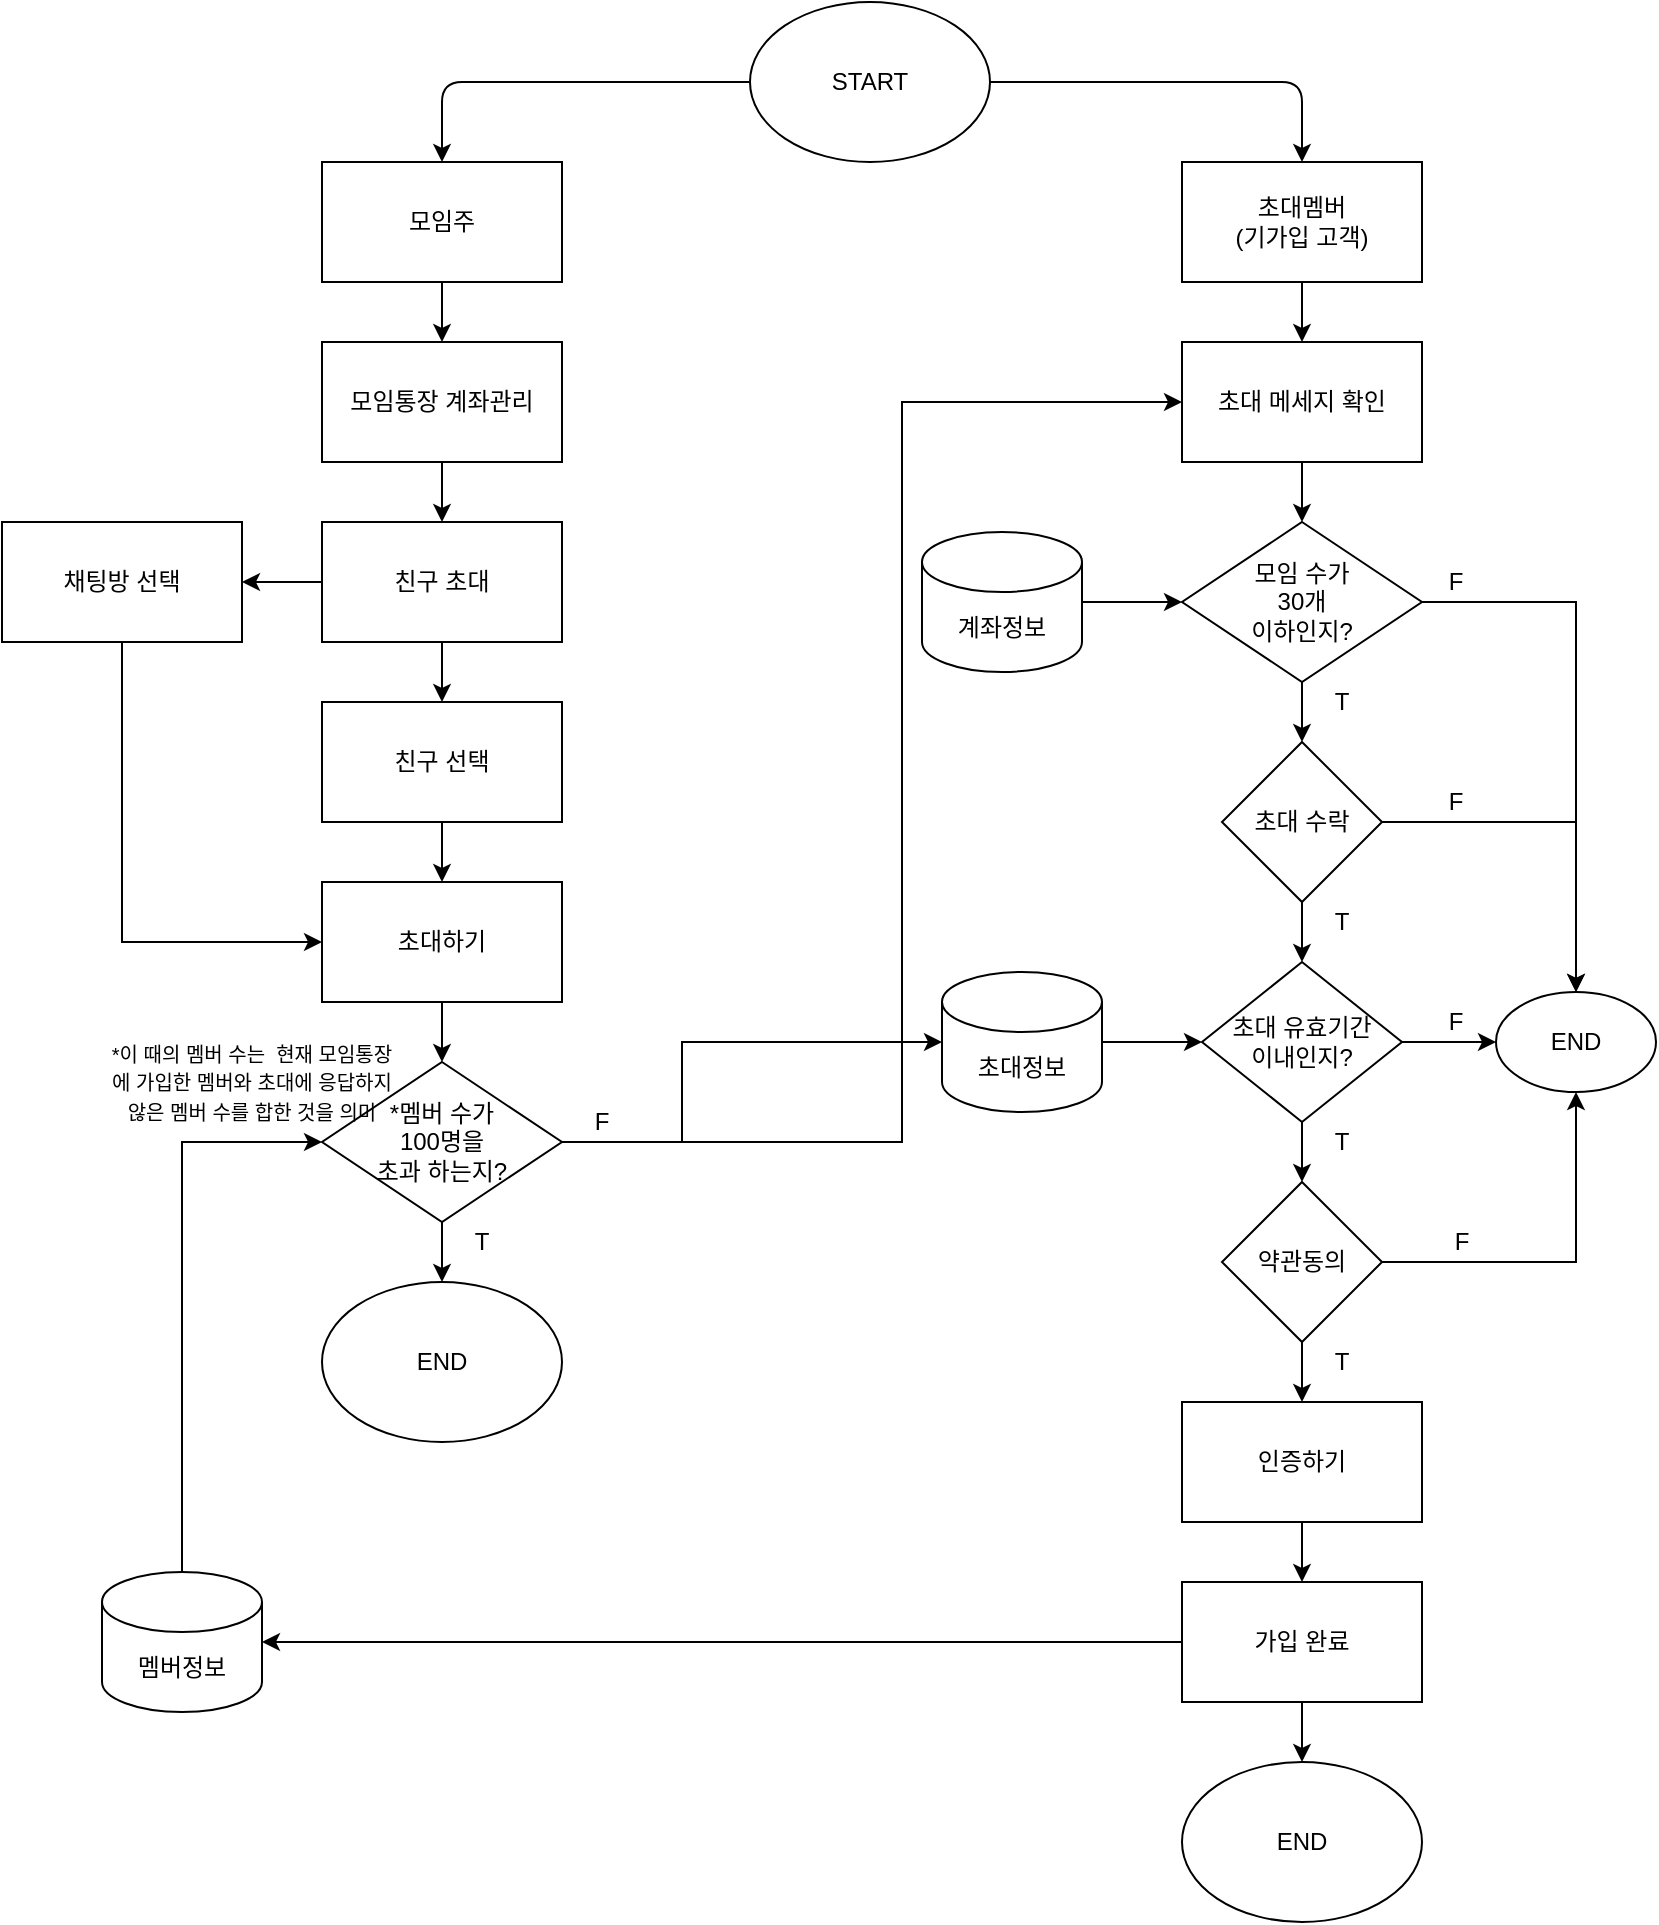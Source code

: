 <mxfile version="14.2.9" type="github">
  <diagram id="C5RBs43oDa-KdzZeNtuy" name="Page-1">
    <mxGraphModel dx="946" dy="645" grid="1" gridSize="10" guides="1" tooltips="1" connect="1" arrows="1" fold="1" page="1" pageScale="1" pageWidth="827" pageHeight="1169" math="0" shadow="0">
      <root>
        <mxCell id="WIyWlLk6GJQsqaUBKTNV-0" />
        <mxCell id="WIyWlLk6GJQsqaUBKTNV-1" parent="WIyWlLk6GJQsqaUBKTNV-0" />
        <mxCell id="hDotApyRSMBB-NTmGald-0" value="START" style="ellipse;whiteSpace=wrap;html=1;" vertex="1" parent="WIyWlLk6GJQsqaUBKTNV-1">
          <mxGeometry x="374" y="30" width="120" height="80" as="geometry" />
        </mxCell>
        <mxCell id="hDotApyRSMBB-NTmGald-7" value="" style="edgeStyle=orthogonalEdgeStyle;rounded=0;orthogonalLoop=1;jettySize=auto;html=1;" edge="1" parent="WIyWlLk6GJQsqaUBKTNV-1" source="hDotApyRSMBB-NTmGald-1" target="hDotApyRSMBB-NTmGald-5">
          <mxGeometry relative="1" as="geometry" />
        </mxCell>
        <mxCell id="hDotApyRSMBB-NTmGald-1" value="모임주" style="rounded=0;whiteSpace=wrap;html=1;" vertex="1" parent="WIyWlLk6GJQsqaUBKTNV-1">
          <mxGeometry x="160" y="110" width="120" height="60" as="geometry" />
        </mxCell>
        <mxCell id="hDotApyRSMBB-NTmGald-20" value="" style="edgeStyle=orthogonalEdgeStyle;rounded=0;orthogonalLoop=1;jettySize=auto;html=1;" edge="1" parent="WIyWlLk6GJQsqaUBKTNV-1" source="hDotApyRSMBB-NTmGald-2">
          <mxGeometry relative="1" as="geometry">
            <mxPoint x="650" y="200" as="targetPoint" />
          </mxGeometry>
        </mxCell>
        <mxCell id="hDotApyRSMBB-NTmGald-2" value="초대멤버&lt;br&gt;(기가입 고객)" style="rounded=0;whiteSpace=wrap;html=1;" vertex="1" parent="WIyWlLk6GJQsqaUBKTNV-1">
          <mxGeometry x="590" y="110" width="120" height="60" as="geometry" />
        </mxCell>
        <mxCell id="hDotApyRSMBB-NTmGald-3" value="" style="endArrow=classic;html=1;exitX=0;exitY=0.5;exitDx=0;exitDy=0;entryX=0.5;entryY=0;entryDx=0;entryDy=0;" edge="1" parent="WIyWlLk6GJQsqaUBKTNV-1" source="hDotApyRSMBB-NTmGald-0" target="hDotApyRSMBB-NTmGald-1">
          <mxGeometry width="50" height="50" relative="1" as="geometry">
            <mxPoint x="400" y="340" as="sourcePoint" />
            <mxPoint x="450" y="290" as="targetPoint" />
            <Array as="points">
              <mxPoint x="220" y="70" />
            </Array>
          </mxGeometry>
        </mxCell>
        <mxCell id="hDotApyRSMBB-NTmGald-4" value="" style="endArrow=classic;html=1;exitX=1;exitY=0.5;exitDx=0;exitDy=0;entryX=0.5;entryY=0;entryDx=0;entryDy=0;" edge="1" parent="WIyWlLk6GJQsqaUBKTNV-1" source="hDotApyRSMBB-NTmGald-0" target="hDotApyRSMBB-NTmGald-2">
          <mxGeometry width="50" height="50" relative="1" as="geometry">
            <mxPoint x="400" y="340" as="sourcePoint" />
            <mxPoint x="450" y="290" as="targetPoint" />
            <Array as="points">
              <mxPoint x="650" y="70" />
            </Array>
          </mxGeometry>
        </mxCell>
        <mxCell id="hDotApyRSMBB-NTmGald-10" value="" style="edgeStyle=orthogonalEdgeStyle;rounded=0;orthogonalLoop=1;jettySize=auto;html=1;" edge="1" parent="WIyWlLk6GJQsqaUBKTNV-1" source="hDotApyRSMBB-NTmGald-5" target="hDotApyRSMBB-NTmGald-8">
          <mxGeometry relative="1" as="geometry" />
        </mxCell>
        <mxCell id="hDotApyRSMBB-NTmGald-5" value="모임통장 계좌관리" style="rounded=0;whiteSpace=wrap;html=1;" vertex="1" parent="WIyWlLk6GJQsqaUBKTNV-1">
          <mxGeometry x="160" y="200" width="120" height="60" as="geometry" />
        </mxCell>
        <mxCell id="hDotApyRSMBB-NTmGald-12" value="" style="edgeStyle=orthogonalEdgeStyle;rounded=0;orthogonalLoop=1;jettySize=auto;html=1;" edge="1" parent="WIyWlLk6GJQsqaUBKTNV-1" source="hDotApyRSMBB-NTmGald-8" target="hDotApyRSMBB-NTmGald-11">
          <mxGeometry relative="1" as="geometry" />
        </mxCell>
        <mxCell id="hDotApyRSMBB-NTmGald-14" value="" style="edgeStyle=orthogonalEdgeStyle;rounded=0;orthogonalLoop=1;jettySize=auto;html=1;" edge="1" parent="WIyWlLk6GJQsqaUBKTNV-1" source="hDotApyRSMBB-NTmGald-8" target="hDotApyRSMBB-NTmGald-13">
          <mxGeometry relative="1" as="geometry" />
        </mxCell>
        <mxCell id="hDotApyRSMBB-NTmGald-8" value="친구 초대" style="rounded=0;whiteSpace=wrap;html=1;" vertex="1" parent="WIyWlLk6GJQsqaUBKTNV-1">
          <mxGeometry x="160" y="290" width="120" height="60" as="geometry" />
        </mxCell>
        <mxCell id="hDotApyRSMBB-NTmGald-16" value="" style="edgeStyle=orthogonalEdgeStyle;rounded=0;orthogonalLoop=1;jettySize=auto;html=1;" edge="1" parent="WIyWlLk6GJQsqaUBKTNV-1" source="hDotApyRSMBB-NTmGald-11" target="hDotApyRSMBB-NTmGald-15">
          <mxGeometry relative="1" as="geometry" />
        </mxCell>
        <mxCell id="hDotApyRSMBB-NTmGald-11" value="친구 선택" style="whiteSpace=wrap;html=1;rounded=0;" vertex="1" parent="WIyWlLk6GJQsqaUBKTNV-1">
          <mxGeometry x="160" y="380" width="120" height="60" as="geometry" />
        </mxCell>
        <mxCell id="hDotApyRSMBB-NTmGald-13" value="채팅방 선택" style="whiteSpace=wrap;html=1;rounded=0;" vertex="1" parent="WIyWlLk6GJQsqaUBKTNV-1">
          <mxGeometry y="290" width="120" height="60" as="geometry" />
        </mxCell>
        <mxCell id="hDotApyRSMBB-NTmGald-19" value="" style="edgeStyle=orthogonalEdgeStyle;rounded=0;orthogonalLoop=1;jettySize=auto;html=1;entryX=0;entryY=0.5;entryDx=0;entryDy=0;exitX=1;exitY=0.5;exitDx=0;exitDy=0;" edge="1" parent="WIyWlLk6GJQsqaUBKTNV-1" source="hDotApyRSMBB-NTmGald-46" target="hDotApyRSMBB-NTmGald-42">
          <mxGeometry relative="1" as="geometry">
            <mxPoint x="590" y="240" as="targetPoint" />
            <Array as="points">
              <mxPoint x="450" y="600" />
              <mxPoint x="450" y="230" />
            </Array>
          </mxGeometry>
        </mxCell>
        <mxCell id="hDotApyRSMBB-NTmGald-47" value="" style="edgeStyle=orthogonalEdgeStyle;rounded=0;orthogonalLoop=1;jettySize=auto;html=1;" edge="1" parent="WIyWlLk6GJQsqaUBKTNV-1" source="hDotApyRSMBB-NTmGald-15" target="hDotApyRSMBB-NTmGald-46">
          <mxGeometry relative="1" as="geometry" />
        </mxCell>
        <mxCell id="hDotApyRSMBB-NTmGald-15" value="초대하기" style="whiteSpace=wrap;html=1;rounded=0;" vertex="1" parent="WIyWlLk6GJQsqaUBKTNV-1">
          <mxGeometry x="160" y="470" width="120" height="60" as="geometry" />
        </mxCell>
        <mxCell id="hDotApyRSMBB-NTmGald-17" value="" style="endArrow=classic;html=1;exitX=0.5;exitY=1;exitDx=0;exitDy=0;entryX=0;entryY=0.5;entryDx=0;entryDy=0;rounded=0;" edge="1" parent="WIyWlLk6GJQsqaUBKTNV-1" source="hDotApyRSMBB-NTmGald-13" target="hDotApyRSMBB-NTmGald-15">
          <mxGeometry width="50" height="50" relative="1" as="geometry">
            <mxPoint x="420" y="420" as="sourcePoint" />
            <mxPoint x="470" y="370" as="targetPoint" />
            <Array as="points">
              <mxPoint x="60" y="500" />
            </Array>
          </mxGeometry>
        </mxCell>
        <mxCell id="hDotApyRSMBB-NTmGald-25" value="" style="edgeStyle=orthogonalEdgeStyle;rounded=0;orthogonalLoop=1;jettySize=auto;html=1;" edge="1" parent="WIyWlLk6GJQsqaUBKTNV-1" source="hDotApyRSMBB-NTmGald-23" target="hDotApyRSMBB-NTmGald-24">
          <mxGeometry relative="1" as="geometry" />
        </mxCell>
        <mxCell id="hDotApyRSMBB-NTmGald-27" value="" style="edgeStyle=orthogonalEdgeStyle;rounded=0;orthogonalLoop=1;jettySize=auto;html=1;entryX=0.5;entryY=0;entryDx=0;entryDy=0;" edge="1" parent="WIyWlLk6GJQsqaUBKTNV-1" source="hDotApyRSMBB-NTmGald-23" target="hDotApyRSMBB-NTmGald-26">
          <mxGeometry relative="1" as="geometry">
            <Array as="points">
              <mxPoint x="787" y="440" />
            </Array>
          </mxGeometry>
        </mxCell>
        <mxCell id="hDotApyRSMBB-NTmGald-23" value="초대 수락" style="rhombus;whiteSpace=wrap;html=1;" vertex="1" parent="WIyWlLk6GJQsqaUBKTNV-1">
          <mxGeometry x="610" y="400" width="80" height="80" as="geometry" />
        </mxCell>
        <mxCell id="hDotApyRSMBB-NTmGald-30" value="" style="edgeStyle=orthogonalEdgeStyle;rounded=0;orthogonalLoop=1;jettySize=auto;html=1;entryX=0;entryY=0.5;entryDx=0;entryDy=0;" edge="1" parent="WIyWlLk6GJQsqaUBKTNV-1" source="hDotApyRSMBB-NTmGald-24" target="hDotApyRSMBB-NTmGald-26">
          <mxGeometry relative="1" as="geometry">
            <Array as="points">
              <mxPoint x="740" y="550" />
              <mxPoint x="740" y="550" />
            </Array>
          </mxGeometry>
        </mxCell>
        <mxCell id="hDotApyRSMBB-NTmGald-33" value="" style="edgeStyle=orthogonalEdgeStyle;rounded=0;orthogonalLoop=1;jettySize=auto;html=1;" edge="1" parent="WIyWlLk6GJQsqaUBKTNV-1" source="hDotApyRSMBB-NTmGald-24">
          <mxGeometry relative="1" as="geometry">
            <mxPoint x="650" y="620" as="targetPoint" />
          </mxGeometry>
        </mxCell>
        <mxCell id="hDotApyRSMBB-NTmGald-24" value="초대&amp;nbsp;유효기간&lt;br&gt;이내인지?" style="rhombus;whiteSpace=wrap;html=1;" vertex="1" parent="WIyWlLk6GJQsqaUBKTNV-1">
          <mxGeometry x="600" y="510" width="100" height="80" as="geometry" />
        </mxCell>
        <mxCell id="hDotApyRSMBB-NTmGald-26" value="END" style="ellipse;whiteSpace=wrap;html=1;" vertex="1" parent="WIyWlLk6GJQsqaUBKTNV-1">
          <mxGeometry x="747" y="525" width="80" height="50" as="geometry" />
        </mxCell>
        <mxCell id="hDotApyRSMBB-NTmGald-28" value="F" style="text;html=1;strokeColor=none;fillColor=none;align=center;verticalAlign=middle;whiteSpace=wrap;rounded=0;" vertex="1" parent="WIyWlLk6GJQsqaUBKTNV-1">
          <mxGeometry x="707" y="420" width="40" height="20" as="geometry" />
        </mxCell>
        <mxCell id="hDotApyRSMBB-NTmGald-29" value="T" style="text;html=1;strokeColor=none;fillColor=none;align=center;verticalAlign=middle;whiteSpace=wrap;rounded=0;" vertex="1" parent="WIyWlLk6GJQsqaUBKTNV-1">
          <mxGeometry x="650" y="480" width="40" height="20" as="geometry" />
        </mxCell>
        <mxCell id="hDotApyRSMBB-NTmGald-31" value="F" style="text;html=1;strokeColor=none;fillColor=none;align=center;verticalAlign=middle;whiteSpace=wrap;rounded=0;" vertex="1" parent="WIyWlLk6GJQsqaUBKTNV-1">
          <mxGeometry x="707" y="530" width="40" height="20" as="geometry" />
        </mxCell>
        <mxCell id="hDotApyRSMBB-NTmGald-39" value="" style="edgeStyle=orthogonalEdgeStyle;rounded=0;orthogonalLoop=1;jettySize=auto;html=1;" edge="1" parent="WIyWlLk6GJQsqaUBKTNV-1" source="hDotApyRSMBB-NTmGald-34" target="hDotApyRSMBB-NTmGald-38">
          <mxGeometry relative="1" as="geometry" />
        </mxCell>
        <mxCell id="hDotApyRSMBB-NTmGald-34" value="약관동의" style="rhombus;whiteSpace=wrap;html=1;" vertex="1" parent="WIyWlLk6GJQsqaUBKTNV-1">
          <mxGeometry x="610" y="620" width="80" height="80" as="geometry" />
        </mxCell>
        <mxCell id="hDotApyRSMBB-NTmGald-36" value="" style="endArrow=classic;html=1;exitX=1;exitY=0.5;exitDx=0;exitDy=0;entryX=0.5;entryY=1;entryDx=0;entryDy=0;rounded=0;" edge="1" parent="WIyWlLk6GJQsqaUBKTNV-1" source="hDotApyRSMBB-NTmGald-34" target="hDotApyRSMBB-NTmGald-26">
          <mxGeometry width="50" height="50" relative="1" as="geometry">
            <mxPoint x="460" y="660" as="sourcePoint" />
            <mxPoint x="510" y="610" as="targetPoint" />
            <Array as="points">
              <mxPoint x="787" y="660" />
            </Array>
          </mxGeometry>
        </mxCell>
        <mxCell id="hDotApyRSMBB-NTmGald-37" value="T" style="text;html=1;strokeColor=none;fillColor=none;align=center;verticalAlign=middle;whiteSpace=wrap;rounded=0;" vertex="1" parent="WIyWlLk6GJQsqaUBKTNV-1">
          <mxGeometry x="650" y="590" width="40" height="20" as="geometry" />
        </mxCell>
        <mxCell id="hDotApyRSMBB-NTmGald-41" value="" style="edgeStyle=orthogonalEdgeStyle;rounded=0;orthogonalLoop=1;jettySize=auto;html=1;" edge="1" parent="WIyWlLk6GJQsqaUBKTNV-1" source="hDotApyRSMBB-NTmGald-38" target="hDotApyRSMBB-NTmGald-40">
          <mxGeometry relative="1" as="geometry" />
        </mxCell>
        <mxCell id="hDotApyRSMBB-NTmGald-38" value="인증하기" style="whiteSpace=wrap;html=1;" vertex="1" parent="WIyWlLk6GJQsqaUBKTNV-1">
          <mxGeometry x="590" y="730" width="120" height="60" as="geometry" />
        </mxCell>
        <mxCell id="hDotApyRSMBB-NTmGald-60" value="" style="edgeStyle=orthogonalEdgeStyle;rounded=0;orthogonalLoop=1;jettySize=auto;html=1;" edge="1" parent="WIyWlLk6GJQsqaUBKTNV-1" source="hDotApyRSMBB-NTmGald-40" target="hDotApyRSMBB-NTmGald-59">
          <mxGeometry relative="1" as="geometry" />
        </mxCell>
        <mxCell id="hDotApyRSMBB-NTmGald-68" value="" style="edgeStyle=orthogonalEdgeStyle;rounded=0;orthogonalLoop=1;jettySize=auto;html=1;entryX=1;entryY=0.5;entryDx=0;entryDy=0;entryPerimeter=0;" edge="1" parent="WIyWlLk6GJQsqaUBKTNV-1" source="hDotApyRSMBB-NTmGald-40" target="hDotApyRSMBB-NTmGald-72">
          <mxGeometry relative="1" as="geometry">
            <mxPoint x="480" y="850" as="targetPoint" />
          </mxGeometry>
        </mxCell>
        <mxCell id="hDotApyRSMBB-NTmGald-40" value="가입 완료" style="whiteSpace=wrap;html=1;" vertex="1" parent="WIyWlLk6GJQsqaUBKTNV-1">
          <mxGeometry x="590" y="820" width="120" height="60" as="geometry" />
        </mxCell>
        <mxCell id="hDotApyRSMBB-NTmGald-53" value="" style="edgeStyle=orthogonalEdgeStyle;rounded=0;orthogonalLoop=1;jettySize=auto;html=1;" edge="1" parent="WIyWlLk6GJQsqaUBKTNV-1" source="hDotApyRSMBB-NTmGald-42" target="hDotApyRSMBB-NTmGald-52">
          <mxGeometry relative="1" as="geometry" />
        </mxCell>
        <mxCell id="hDotApyRSMBB-NTmGald-42" value="초대 메세지 확인" style="rounded=0;whiteSpace=wrap;html=1;" vertex="1" parent="WIyWlLk6GJQsqaUBKTNV-1">
          <mxGeometry x="590" y="200" width="120" height="60" as="geometry" />
        </mxCell>
        <mxCell id="hDotApyRSMBB-NTmGald-44" value="T" style="text;html=1;strokeColor=none;fillColor=none;align=center;verticalAlign=middle;whiteSpace=wrap;rounded=0;" vertex="1" parent="WIyWlLk6GJQsqaUBKTNV-1">
          <mxGeometry x="650" y="700" width="40" height="20" as="geometry" />
        </mxCell>
        <mxCell id="hDotApyRSMBB-NTmGald-45" value="F" style="text;html=1;strokeColor=none;fillColor=none;align=center;verticalAlign=middle;whiteSpace=wrap;rounded=0;" vertex="1" parent="WIyWlLk6GJQsqaUBKTNV-1">
          <mxGeometry x="710" y="640" width="40" height="20" as="geometry" />
        </mxCell>
        <mxCell id="hDotApyRSMBB-NTmGald-49" value="" style="edgeStyle=orthogonalEdgeStyle;rounded=0;orthogonalLoop=1;jettySize=auto;html=1;" edge="1" parent="WIyWlLk6GJQsqaUBKTNV-1" source="hDotApyRSMBB-NTmGald-46" target="hDotApyRSMBB-NTmGald-48">
          <mxGeometry relative="1" as="geometry" />
        </mxCell>
        <mxCell id="hDotApyRSMBB-NTmGald-46" value="*멤버 수가&lt;br&gt;100명을&lt;br&gt;초과 하는지?" style="rhombus;whiteSpace=wrap;html=1;rounded=0;" vertex="1" parent="WIyWlLk6GJQsqaUBKTNV-1">
          <mxGeometry x="160" y="560" width="120" height="80" as="geometry" />
        </mxCell>
        <mxCell id="hDotApyRSMBB-NTmGald-48" value="END" style="ellipse;whiteSpace=wrap;html=1;rounded=0;" vertex="1" parent="WIyWlLk6GJQsqaUBKTNV-1">
          <mxGeometry x="160" y="670" width="120" height="80" as="geometry" />
        </mxCell>
        <mxCell id="hDotApyRSMBB-NTmGald-50" value="F" style="text;html=1;strokeColor=none;fillColor=none;align=center;verticalAlign=middle;whiteSpace=wrap;rounded=0;" vertex="1" parent="WIyWlLk6GJQsqaUBKTNV-1">
          <mxGeometry x="280" y="580" width="40" height="20" as="geometry" />
        </mxCell>
        <mxCell id="hDotApyRSMBB-NTmGald-51" value="T" style="text;html=1;strokeColor=none;fillColor=none;align=center;verticalAlign=middle;whiteSpace=wrap;rounded=0;" vertex="1" parent="WIyWlLk6GJQsqaUBKTNV-1">
          <mxGeometry x="220" y="640" width="40" height="20" as="geometry" />
        </mxCell>
        <mxCell id="hDotApyRSMBB-NTmGald-54" value="" style="edgeStyle=orthogonalEdgeStyle;rounded=0;orthogonalLoop=1;jettySize=auto;html=1;" edge="1" parent="WIyWlLk6GJQsqaUBKTNV-1" source="hDotApyRSMBB-NTmGald-52" target="hDotApyRSMBB-NTmGald-23">
          <mxGeometry relative="1" as="geometry" />
        </mxCell>
        <mxCell id="hDotApyRSMBB-NTmGald-52" value="모임 수가&lt;br&gt;30개 &lt;br&gt;이하인지?" style="rhombus;whiteSpace=wrap;html=1;" vertex="1" parent="WIyWlLk6GJQsqaUBKTNV-1">
          <mxGeometry x="590" y="290" width="120" height="80" as="geometry" />
        </mxCell>
        <mxCell id="hDotApyRSMBB-NTmGald-55" value="" style="endArrow=classic;html=1;exitX=1;exitY=0.5;exitDx=0;exitDy=0;entryX=0.5;entryY=0;entryDx=0;entryDy=0;rounded=0;" edge="1" parent="WIyWlLk6GJQsqaUBKTNV-1" source="hDotApyRSMBB-NTmGald-52" target="hDotApyRSMBB-NTmGald-26">
          <mxGeometry width="50" height="50" relative="1" as="geometry">
            <mxPoint x="520" y="490" as="sourcePoint" />
            <mxPoint x="570" y="440" as="targetPoint" />
            <Array as="points">
              <mxPoint x="787" y="330" />
            </Array>
          </mxGeometry>
        </mxCell>
        <mxCell id="hDotApyRSMBB-NTmGald-56" value="F" style="text;html=1;strokeColor=none;fillColor=none;align=center;verticalAlign=middle;whiteSpace=wrap;rounded=0;" vertex="1" parent="WIyWlLk6GJQsqaUBKTNV-1">
          <mxGeometry x="707" y="310" width="40" height="20" as="geometry" />
        </mxCell>
        <mxCell id="hDotApyRSMBB-NTmGald-57" value="T" style="text;html=1;strokeColor=none;fillColor=none;align=center;verticalAlign=middle;whiteSpace=wrap;rounded=0;" vertex="1" parent="WIyWlLk6GJQsqaUBKTNV-1">
          <mxGeometry x="650" y="370" width="40" height="20" as="geometry" />
        </mxCell>
        <mxCell id="hDotApyRSMBB-NTmGald-58" value="&lt;font style=&quot;font-size: 10px&quot;&gt;*이 때의 멤버 수는 &amp;nbsp;현재 모임통장에 가입한 멤버와 초대에 응답하지 않은 멤버 수를 합한 것을 의미&lt;/font&gt;" style="text;html=1;strokeColor=none;fillColor=none;align=center;verticalAlign=middle;whiteSpace=wrap;rounded=0;" vertex="1" parent="WIyWlLk6GJQsqaUBKTNV-1">
          <mxGeometry x="50" y="560" width="150" height="20" as="geometry" />
        </mxCell>
        <mxCell id="hDotApyRSMBB-NTmGald-59" value="END" style="ellipse;whiteSpace=wrap;html=1;rounded=0;" vertex="1" parent="WIyWlLk6GJQsqaUBKTNV-1">
          <mxGeometry x="590" y="910" width="120" height="80" as="geometry" />
        </mxCell>
        <mxCell id="hDotApyRSMBB-NTmGald-62" value="" style="edgeStyle=orthogonalEdgeStyle;rounded=0;orthogonalLoop=1;jettySize=auto;html=1;" edge="1" parent="WIyWlLk6GJQsqaUBKTNV-1" source="hDotApyRSMBB-NTmGald-61" target="hDotApyRSMBB-NTmGald-52">
          <mxGeometry relative="1" as="geometry" />
        </mxCell>
        <mxCell id="hDotApyRSMBB-NTmGald-61" value="계좌정보" style="shape=cylinder3;whiteSpace=wrap;html=1;boundedLbl=1;backgroundOutline=1;size=15;" vertex="1" parent="WIyWlLk6GJQsqaUBKTNV-1">
          <mxGeometry x="460" y="295" width="80" height="70" as="geometry" />
        </mxCell>
        <mxCell id="hDotApyRSMBB-NTmGald-65" value="" style="edgeStyle=orthogonalEdgeStyle;rounded=0;orthogonalLoop=1;jettySize=auto;html=1;" edge="1" parent="WIyWlLk6GJQsqaUBKTNV-1" source="hDotApyRSMBB-NTmGald-64" target="hDotApyRSMBB-NTmGald-24">
          <mxGeometry relative="1" as="geometry" />
        </mxCell>
        <mxCell id="hDotApyRSMBB-NTmGald-64" value="초대정보" style="shape=cylinder3;whiteSpace=wrap;html=1;boundedLbl=1;backgroundOutline=1;size=15;" vertex="1" parent="WIyWlLk6GJQsqaUBKTNV-1">
          <mxGeometry x="470" y="515" width="80" height="70" as="geometry" />
        </mxCell>
        <mxCell id="hDotApyRSMBB-NTmGald-66" value="" style="endArrow=classic;html=1;entryX=0;entryY=0.5;entryDx=0;entryDy=0;entryPerimeter=0;exitX=1;exitY=0.5;exitDx=0;exitDy=0;rounded=0;" edge="1" parent="WIyWlLk6GJQsqaUBKTNV-1" source="hDotApyRSMBB-NTmGald-46" target="hDotApyRSMBB-NTmGald-64">
          <mxGeometry width="50" height="50" relative="1" as="geometry">
            <mxPoint x="430" y="620" as="sourcePoint" />
            <mxPoint x="480" y="570" as="targetPoint" />
            <Array as="points">
              <mxPoint x="340" y="600" />
              <mxPoint x="340" y="550" />
            </Array>
          </mxGeometry>
        </mxCell>
        <mxCell id="hDotApyRSMBB-NTmGald-72" value="멤버정보" style="shape=cylinder3;whiteSpace=wrap;html=1;boundedLbl=1;backgroundOutline=1;size=15;" vertex="1" parent="WIyWlLk6GJQsqaUBKTNV-1">
          <mxGeometry x="50" y="815" width="80" height="70" as="geometry" />
        </mxCell>
        <mxCell id="hDotApyRSMBB-NTmGald-73" value="" style="endArrow=classic;html=1;exitX=0.5;exitY=0;exitDx=0;exitDy=0;exitPerimeter=0;entryX=0;entryY=0.5;entryDx=0;entryDy=0;rounded=0;" edge="1" parent="WIyWlLk6GJQsqaUBKTNV-1" source="hDotApyRSMBB-NTmGald-72" target="hDotApyRSMBB-NTmGald-46">
          <mxGeometry width="50" height="50" relative="1" as="geometry">
            <mxPoint x="330" y="680" as="sourcePoint" />
            <mxPoint x="380" y="630" as="targetPoint" />
            <Array as="points">
              <mxPoint x="90" y="600" />
            </Array>
          </mxGeometry>
        </mxCell>
      </root>
    </mxGraphModel>
  </diagram>
</mxfile>
